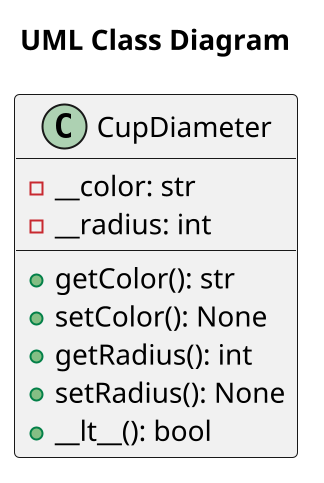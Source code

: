 @startuml
scale 2
title "UML Class Diagram"
class CupDiameter {
	-__color: str
	-__radius: int
	+getColor(): str
	+setColor(): None
	+getRadius(): int
	+setRadius(): None
	+__lt__(): bool
}
@enduml
